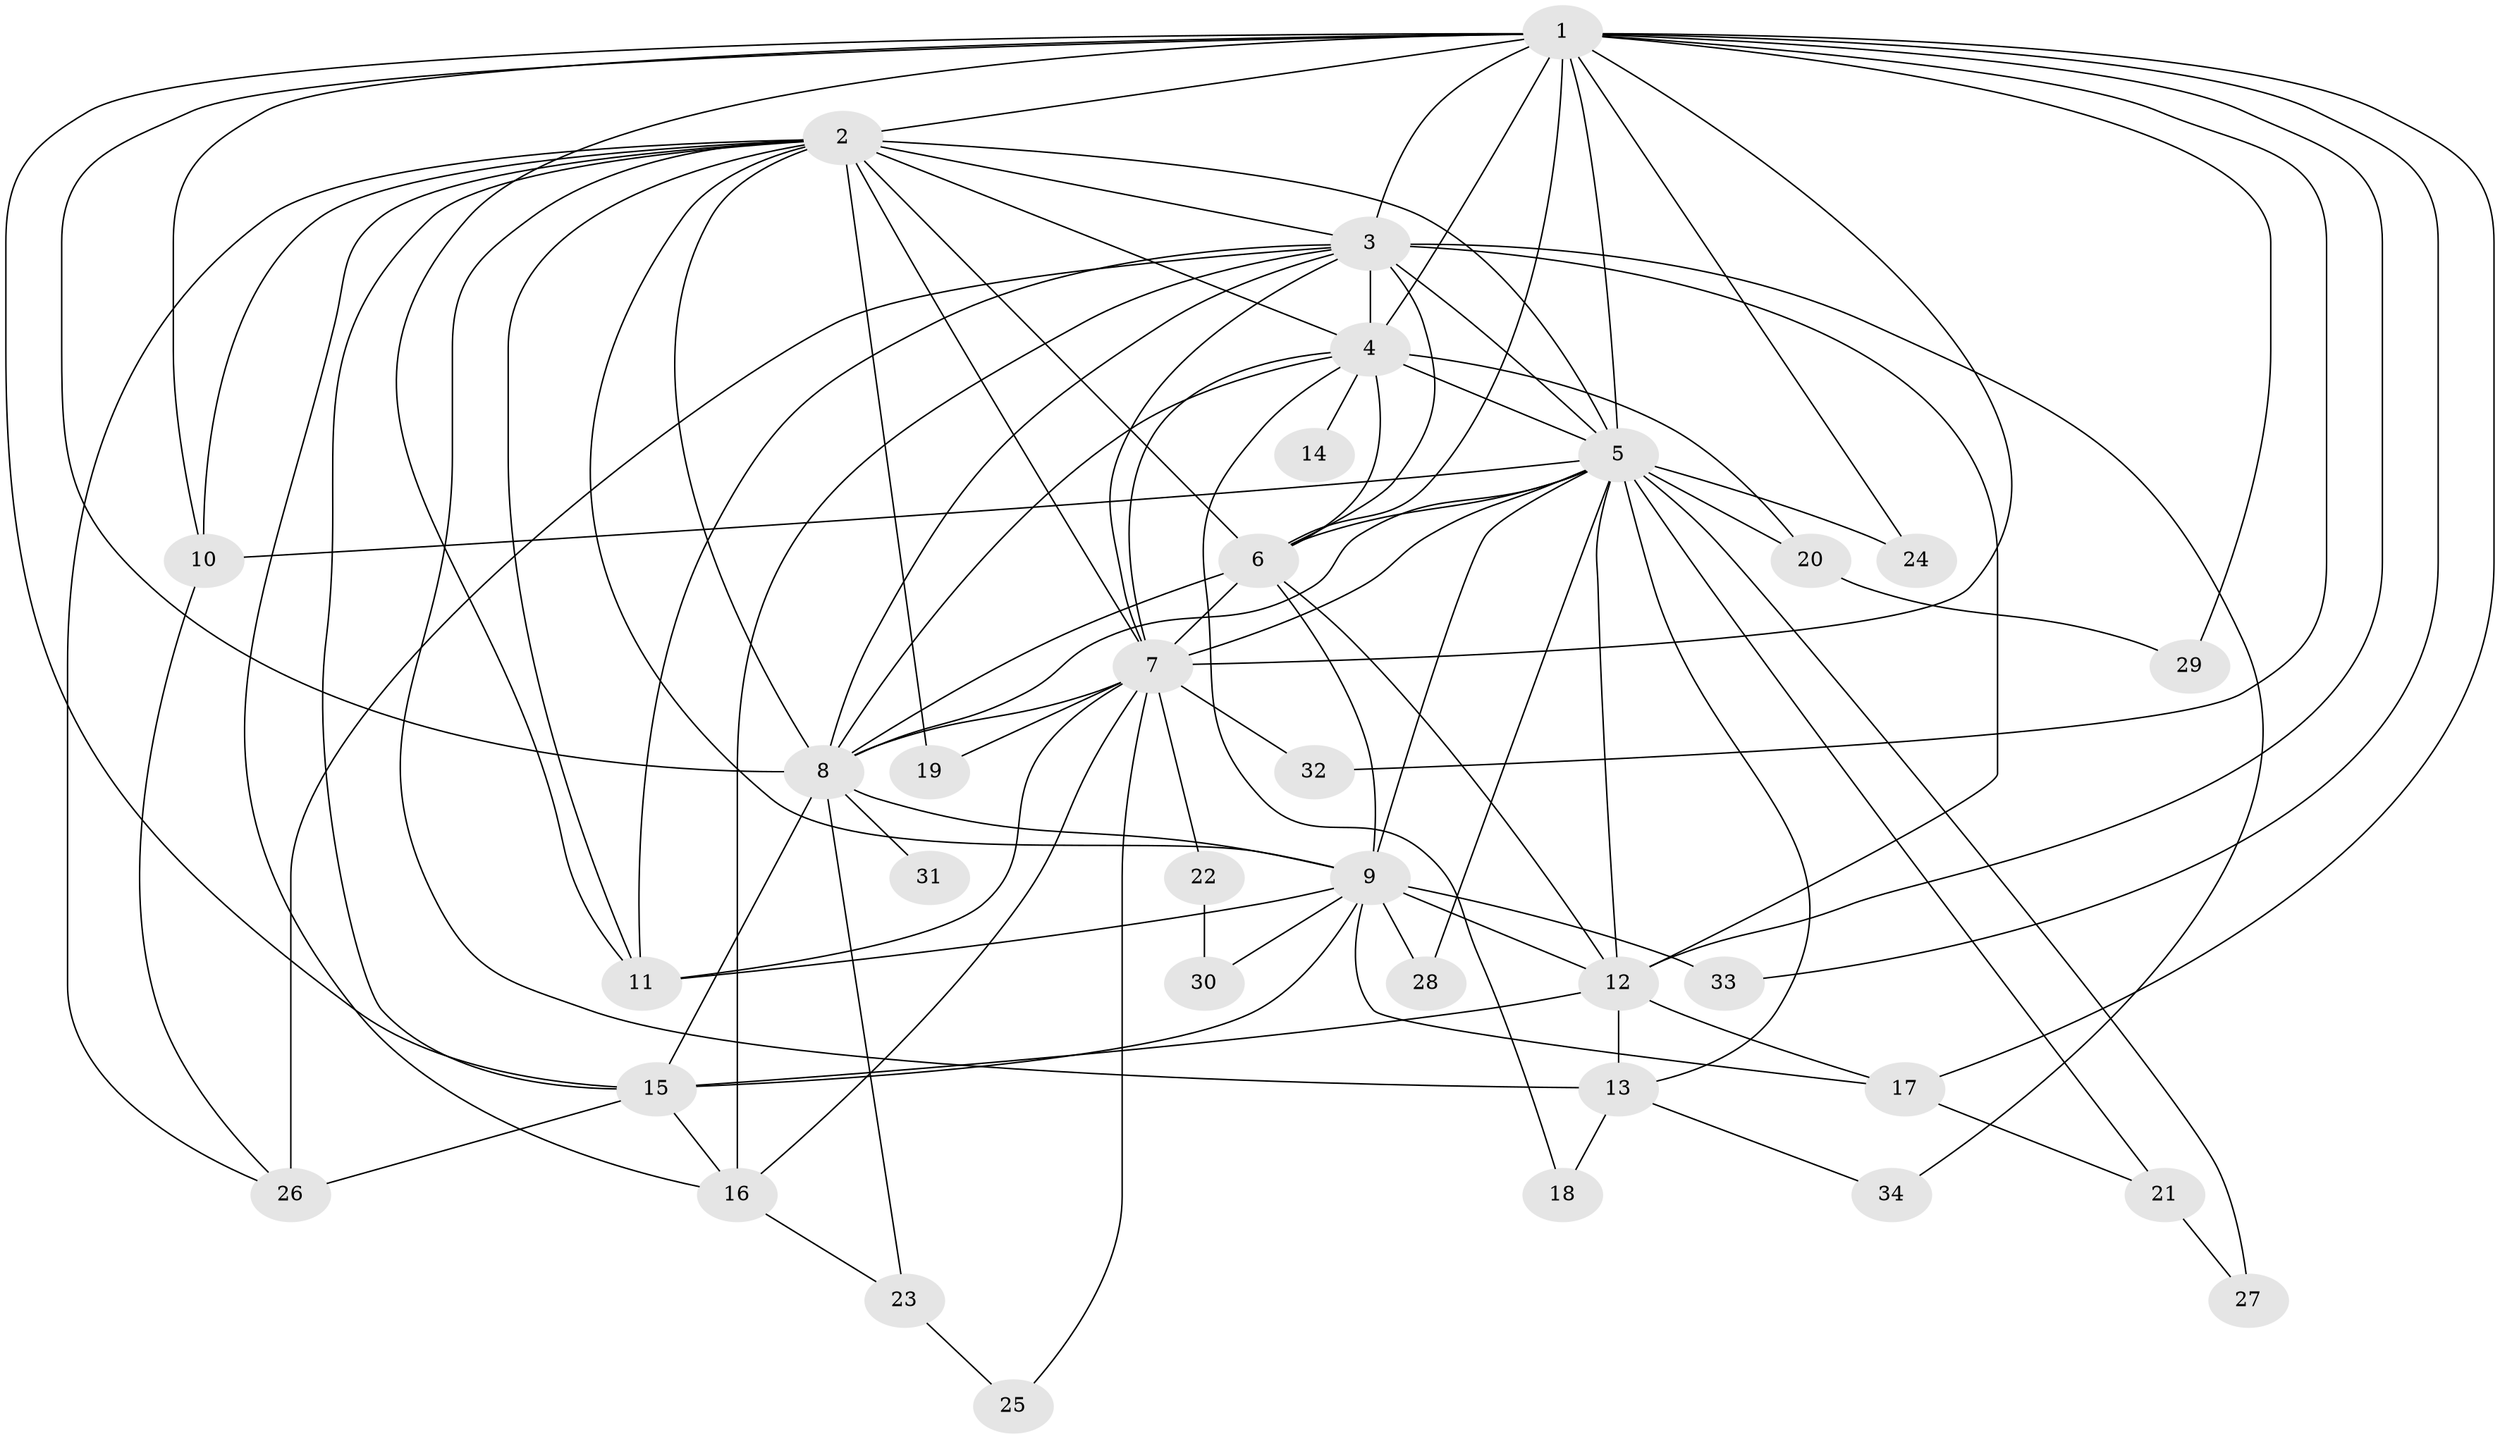 // original degree distribution, {20: 0.029850746268656716, 19: 0.014925373134328358, 16: 0.04477611940298507, 14: 0.014925373134328358, 18: 0.014925373134328358, 12: 0.014925373134328358, 17: 0.014925373134328358, 3: 0.19402985074626866, 2: 0.5373134328358209, 5: 0.029850746268656716, 4: 0.05970149253731343, 6: 0.014925373134328358, 7: 0.014925373134328358}
// Generated by graph-tools (version 1.1) at 2025/35/03/09/25 02:35:09]
// undirected, 34 vertices, 95 edges
graph export_dot {
graph [start="1"]
  node [color=gray90,style=filled];
  1;
  2;
  3;
  4;
  5;
  6;
  7;
  8;
  9;
  10;
  11;
  12;
  13;
  14;
  15;
  16;
  17;
  18;
  19;
  20;
  21;
  22;
  23;
  24;
  25;
  26;
  27;
  28;
  29;
  30;
  31;
  32;
  33;
  34;
  1 -- 2 [weight=1.0];
  1 -- 3 [weight=2.0];
  1 -- 4 [weight=2.0];
  1 -- 5 [weight=1.0];
  1 -- 6 [weight=2.0];
  1 -- 7 [weight=2.0];
  1 -- 8 [weight=1.0];
  1 -- 10 [weight=1.0];
  1 -- 11 [weight=1.0];
  1 -- 12 [weight=1.0];
  1 -- 15 [weight=1.0];
  1 -- 17 [weight=1.0];
  1 -- 24 [weight=1.0];
  1 -- 29 [weight=1.0];
  1 -- 32 [weight=1.0];
  1 -- 33 [weight=1.0];
  2 -- 3 [weight=3.0];
  2 -- 4 [weight=1.0];
  2 -- 5 [weight=2.0];
  2 -- 6 [weight=1.0];
  2 -- 7 [weight=2.0];
  2 -- 8 [weight=1.0];
  2 -- 9 [weight=1.0];
  2 -- 10 [weight=1.0];
  2 -- 11 [weight=1.0];
  2 -- 13 [weight=1.0];
  2 -- 15 [weight=1.0];
  2 -- 16 [weight=1.0];
  2 -- 19 [weight=1.0];
  2 -- 26 [weight=1.0];
  3 -- 4 [weight=2.0];
  3 -- 5 [weight=2.0];
  3 -- 6 [weight=3.0];
  3 -- 7 [weight=4.0];
  3 -- 8 [weight=2.0];
  3 -- 11 [weight=1.0];
  3 -- 12 [weight=7.0];
  3 -- 16 [weight=1.0];
  3 -- 26 [weight=1.0];
  3 -- 34 [weight=1.0];
  4 -- 5 [weight=1.0];
  4 -- 6 [weight=1.0];
  4 -- 7 [weight=2.0];
  4 -- 8 [weight=1.0];
  4 -- 14 [weight=1.0];
  4 -- 18 [weight=1.0];
  4 -- 20 [weight=1.0];
  5 -- 6 [weight=1.0];
  5 -- 7 [weight=2.0];
  5 -- 8 [weight=1.0];
  5 -- 9 [weight=2.0];
  5 -- 10 [weight=1.0];
  5 -- 12 [weight=1.0];
  5 -- 13 [weight=1.0];
  5 -- 20 [weight=1.0];
  5 -- 21 [weight=1.0];
  5 -- 24 [weight=1.0];
  5 -- 27 [weight=1.0];
  5 -- 28 [weight=1.0];
  6 -- 7 [weight=2.0];
  6 -- 8 [weight=1.0];
  6 -- 9 [weight=6.0];
  6 -- 12 [weight=1.0];
  7 -- 8 [weight=3.0];
  7 -- 11 [weight=1.0];
  7 -- 16 [weight=1.0];
  7 -- 19 [weight=1.0];
  7 -- 22 [weight=1.0];
  7 -- 25 [weight=1.0];
  7 -- 32 [weight=1.0];
  8 -- 9 [weight=2.0];
  8 -- 15 [weight=1.0];
  8 -- 23 [weight=1.0];
  8 -- 31 [weight=1.0];
  9 -- 11 [weight=2.0];
  9 -- 12 [weight=1.0];
  9 -- 15 [weight=1.0];
  9 -- 17 [weight=1.0];
  9 -- 28 [weight=1.0];
  9 -- 30 [weight=1.0];
  9 -- 33 [weight=1.0];
  10 -- 26 [weight=1.0];
  12 -- 13 [weight=1.0];
  12 -- 15 [weight=2.0];
  12 -- 17 [weight=1.0];
  13 -- 18 [weight=1.0];
  13 -- 34 [weight=1.0];
  15 -- 16 [weight=1.0];
  15 -- 26 [weight=2.0];
  16 -- 23 [weight=1.0];
  17 -- 21 [weight=1.0];
  20 -- 29 [weight=1.0];
  21 -- 27 [weight=1.0];
  22 -- 30 [weight=1.0];
  23 -- 25 [weight=1.0];
}

